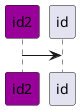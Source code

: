 @startuml Sequence
'participant id as "Title" #99FF99
'participant "Title2" as id2  #990099
participant id2 #990099
'participant Title as id   #00FF99

/' Blah 1 
Blah 2 
Blah 3 '/

id2 -> id
@enduml
